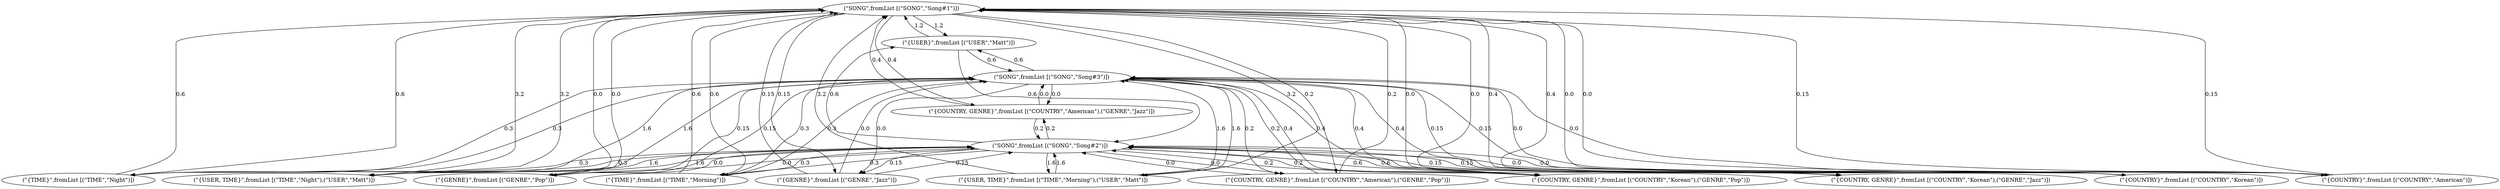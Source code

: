 digraph G {
1 -> 16[label="1.2"];
1 -> 15[label="0.6"];
1 -> 14[label="0.6"];
1 -> 13[label="3.2"];
1 -> 12[label="3.2"];
1 -> 11[label="0.0"];
1 -> 10[label="0.15"];
1 -> 9[label="0.0"];
1 -> 8[label="0.15"];
1 -> 7[label="0.0"];
1 -> 6[label="0.4"];
1 -> 5[label="0.2"];
1 -> 4[label="0.4"];
2 -> 16[label="0.6"];
2 -> 15[label="0.3"];
2 -> 14[label="0.3"];
2 -> 13[label="1.6"];
2 -> 12[label="1.6"];
2 -> 11[label="0.15"];
2 -> 10[label="0.0"];
2 -> 9[label="0.0"];
2 -> 8[label="0.15"];
2 -> 7[label="0.2"];
2 -> 6[label="0.6"];
2 -> 5[label="0.0"];
2 -> 4[label="0.2"];
3 -> 16[label="0.6"];
3 -> 15[label="0.3"];
3 -> 14[label="0.3"];
3 -> 13[label="1.6"];
3 -> 12[label="1.6"];
3 -> 11[label="0.15"];
3 -> 10[label="0.0"];
3 -> 9[label="0.15"];
3 -> 8[label="0.0"];
3 -> 7[label="0.4"];
3 -> 6[label="0.4"];
3 -> 5[label="0.2"];
3 -> 4[label="0.0"];
4 -> 3[label="0.0"];
4 -> 2[label="0.2"];
4 -> 1[label="0.4"];
5 -> 3[label="0.2"];
5 -> 2[label="0.0"];
5 -> 1[label="0.2"];
6 -> 3[label="0.4"];
6 -> 2[label="0.6"];
6 -> 1[label="0.4"];
7 -> 3[label="0.4"];
7 -> 2[label="0.2"];
7 -> 1[label="0.0"];
8 -> 3[label="0.0"];
8 -> 2[label="0.15"];
8 -> 1[label="0.15"];
9 -> 3[label="0.15"];
9 -> 2[label="0.0"];
9 -> 1[label="0.0"];
10 -> 3[label="0.0"];
10 -> 2[label="0.0"];
10 -> 1[label="0.15"];
11 -> 3[label="0.15"];
11 -> 2[label="0.15"];
11 -> 1[label="0.0"];
12 -> 3[label="1.6"];
12 -> 2[label="1.6"];
12 -> 1[label="3.2"];
13 -> 3[label="1.6"];
13 -> 2[label="1.6"];
13 -> 1[label="3.2"];
14 -> 3[label="0.3"];
14 -> 2[label="0.3"];
14 -> 1[label="0.6"];
15 -> 3[label="0.3"];
15 -> 2[label="0.3"];
15 -> 1[label="0.6"];
16 -> 3[label="0.6"];
16 -> 2[label="0.6"];
16 -> 1[label="1.2"];
1 [label="(\"SONG\",fromList [(\"SONG\",\"Song#1\")])"];
2 [label="(\"SONG\",fromList [(\"SONG\",\"Song#2\")])"];
3 [label="(\"SONG\",fromList [(\"SONG\",\"Song#3\")])"];
4 [label="(\"{COUNTRY, GENRE}\",fromList [(\"COUNTRY\",\"American\"),(\"GENRE\",\"Jazz\")])"];
5 [label="(\"{COUNTRY, GENRE}\",fromList [(\"COUNTRY\",\"American\"),(\"GENRE\",\"Pop\")])"];
6 [label="(\"{COUNTRY, GENRE}\",fromList [(\"COUNTRY\",\"Korean\"),(\"GENRE\",\"Jazz\")])"];
7 [label="(\"{COUNTRY, GENRE}\",fromList [(\"COUNTRY\",\"Korean\"),(\"GENRE\",\"Pop\")])"];
8 [label="(\"{GENRE}\",fromList [(\"GENRE\",\"Jazz\")])"];
9 [label="(\"{GENRE}\",fromList [(\"GENRE\",\"Pop\")])"];
10 [label="(\"{COUNTRY}\",fromList [(\"COUNTRY\",\"American\")])"];
11 [label="(\"{COUNTRY}\",fromList [(\"COUNTRY\",\"Korean\")])"];
12 [label="(\"{USER, TIME}\",fromList [(\"TIME\",\"Morning\"),(\"USER\",\"Matt\")])"];
13 [label="(\"{USER, TIME}\",fromList [(\"TIME\",\"Night\"),(\"USER\",\"Matt\")])"];
14 [label="(\"{TIME}\",fromList [(\"TIME\",\"Morning\")])"];
15 [label="(\"{TIME}\",fromList [(\"TIME\",\"Night\")])"];
16 [label="(\"{USER}\",fromList [(\"USER\",\"Matt\")])"];
}